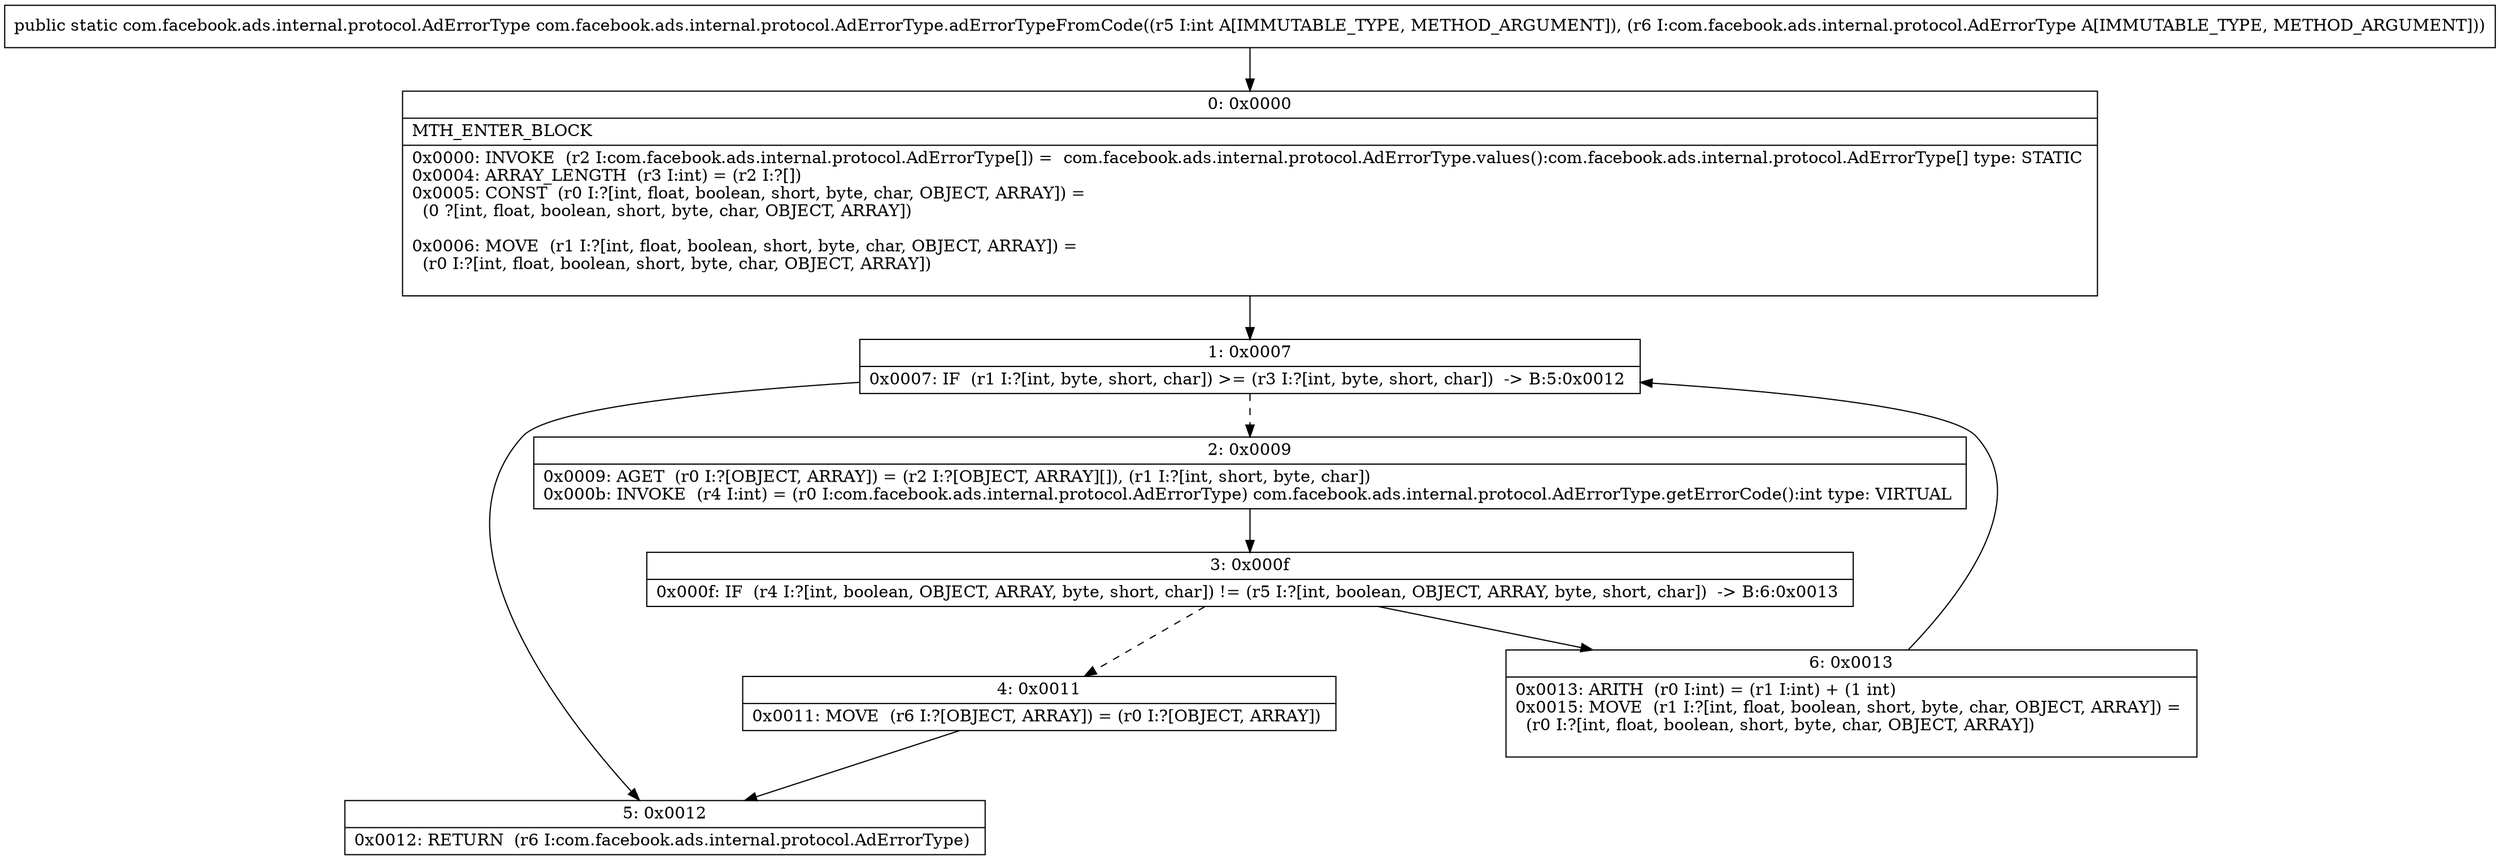 digraph "CFG forcom.facebook.ads.internal.protocol.AdErrorType.adErrorTypeFromCode(ILcom\/facebook\/ads\/internal\/protocol\/AdErrorType;)Lcom\/facebook\/ads\/internal\/protocol\/AdErrorType;" {
Node_0 [shape=record,label="{0\:\ 0x0000|MTH_ENTER_BLOCK\l|0x0000: INVOKE  (r2 I:com.facebook.ads.internal.protocol.AdErrorType[]) =  com.facebook.ads.internal.protocol.AdErrorType.values():com.facebook.ads.internal.protocol.AdErrorType[] type: STATIC \l0x0004: ARRAY_LENGTH  (r3 I:int) = (r2 I:?[]) \l0x0005: CONST  (r0 I:?[int, float, boolean, short, byte, char, OBJECT, ARRAY]) = \l  (0 ?[int, float, boolean, short, byte, char, OBJECT, ARRAY])\l \l0x0006: MOVE  (r1 I:?[int, float, boolean, short, byte, char, OBJECT, ARRAY]) = \l  (r0 I:?[int, float, boolean, short, byte, char, OBJECT, ARRAY])\l \l}"];
Node_1 [shape=record,label="{1\:\ 0x0007|0x0007: IF  (r1 I:?[int, byte, short, char]) \>= (r3 I:?[int, byte, short, char])  \-\> B:5:0x0012 \l}"];
Node_2 [shape=record,label="{2\:\ 0x0009|0x0009: AGET  (r0 I:?[OBJECT, ARRAY]) = (r2 I:?[OBJECT, ARRAY][]), (r1 I:?[int, short, byte, char]) \l0x000b: INVOKE  (r4 I:int) = (r0 I:com.facebook.ads.internal.protocol.AdErrorType) com.facebook.ads.internal.protocol.AdErrorType.getErrorCode():int type: VIRTUAL \l}"];
Node_3 [shape=record,label="{3\:\ 0x000f|0x000f: IF  (r4 I:?[int, boolean, OBJECT, ARRAY, byte, short, char]) != (r5 I:?[int, boolean, OBJECT, ARRAY, byte, short, char])  \-\> B:6:0x0013 \l}"];
Node_4 [shape=record,label="{4\:\ 0x0011|0x0011: MOVE  (r6 I:?[OBJECT, ARRAY]) = (r0 I:?[OBJECT, ARRAY]) \l}"];
Node_5 [shape=record,label="{5\:\ 0x0012|0x0012: RETURN  (r6 I:com.facebook.ads.internal.protocol.AdErrorType) \l}"];
Node_6 [shape=record,label="{6\:\ 0x0013|0x0013: ARITH  (r0 I:int) = (r1 I:int) + (1 int) \l0x0015: MOVE  (r1 I:?[int, float, boolean, short, byte, char, OBJECT, ARRAY]) = \l  (r0 I:?[int, float, boolean, short, byte, char, OBJECT, ARRAY])\l \l}"];
MethodNode[shape=record,label="{public static com.facebook.ads.internal.protocol.AdErrorType com.facebook.ads.internal.protocol.AdErrorType.adErrorTypeFromCode((r5 I:int A[IMMUTABLE_TYPE, METHOD_ARGUMENT]), (r6 I:com.facebook.ads.internal.protocol.AdErrorType A[IMMUTABLE_TYPE, METHOD_ARGUMENT])) }"];
MethodNode -> Node_0;
Node_0 -> Node_1;
Node_1 -> Node_2[style=dashed];
Node_1 -> Node_5;
Node_2 -> Node_3;
Node_3 -> Node_4[style=dashed];
Node_3 -> Node_6;
Node_4 -> Node_5;
Node_6 -> Node_1;
}

